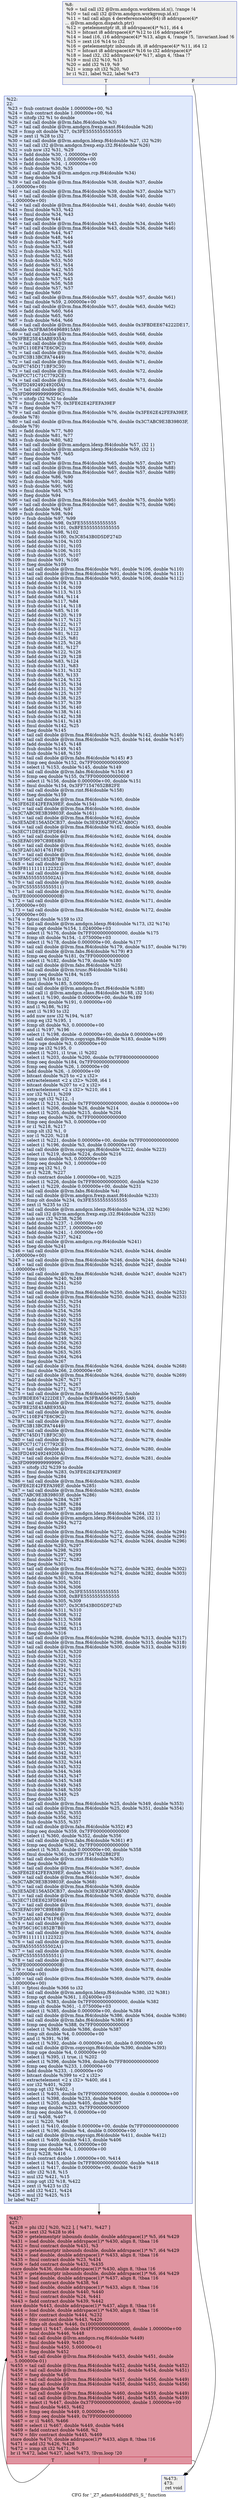digraph "CFG for '_Z7_adam64iidddPdS_S_' function" {
	label="CFG for '_Z7_adam64iidddPdS_S_' function";

	Node0x59244d0 [shape=record,color="#3d50c3ff", style=filled, fillcolor="#dedcdb70",label="{%8:\l  %9 = tail call i32 @llvm.amdgcn.workitem.id.x(), !range !4\l  %10 = tail call i32 @llvm.amdgcn.workgroup.id.x()\l  %11 = tail call align 4 dereferenceable(64) i8 addrspace(4)*\l... @llvm.amdgcn.dispatch.ptr()\l  %12 = getelementptr i8, i8 addrspace(4)* %11, i64 4\l  %13 = bitcast i8 addrspace(4)* %12 to i16 addrspace(4)*\l  %14 = load i16, i16 addrspace(4)* %13, align 4, !range !5, !invariant.load !6\l  %15 = zext i16 %14 to i32\l  %16 = getelementptr inbounds i8, i8 addrspace(4)* %11, i64 12\l  %17 = bitcast i8 addrspace(4)* %16 to i32 addrspace(4)*\l  %18 = load i32, i32 addrspace(4)* %17, align 4, !tbaa !7\l  %19 = mul i32 %10, %15\l  %20 = add i32 %19, %9\l  %21 = icmp slt i32 %20, %0\l  br i1 %21, label %22, label %473\l|{<s0>T|<s1>F}}"];
	Node0x59244d0:s0 -> Node0x59266d0;
	Node0x59244d0:s1 -> Node0x5926760;
	Node0x59266d0 [shape=record,color="#3d50c3ff", style=filled, fillcolor="#b9d0f970",label="{%22:\l22:                                               \l  %23 = fsub contract double 1.000000e+00, %3\l  %24 = fsub contract double 1.000000e+00, %4\l  %25 = sitofp i32 %1 to double\l  %26 = tail call double @llvm.fabs.f64(double %3)\l  %27 = tail call double @llvm.amdgcn.frexp.mant.f64(double %26)\l  %28 = fcmp olt double %27, 0x3FE5555555555555\l  %29 = zext i1 %28 to i32\l  %30 = tail call double @llvm.amdgcn.ldexp.f64(double %27, i32 %29)\l  %31 = tail call i32 @llvm.amdgcn.frexp.exp.i32.f64(double %26)\l  %32 = sub nsw i32 %31, %29\l  %33 = fadd double %30, -1.000000e+00\l  %34 = fadd double %30, 1.000000e+00\l  %35 = fadd double %34, -1.000000e+00\l  %36 = fsub double %30, %35\l  %37 = tail call double @llvm.amdgcn.rcp.f64(double %34)\l  %38 = fneg double %34\l  %39 = tail call double @llvm.fma.f64(double %38, double %37, double\l... 1.000000e+00)\l  %40 = tail call double @llvm.fma.f64(double %39, double %37, double %37)\l  %41 = tail call double @llvm.fma.f64(double %38, double %40, double\l... 1.000000e+00)\l  %42 = tail call double @llvm.fma.f64(double %41, double %40, double %40)\l  %43 = fmul double %33, %42\l  %44 = fmul double %34, %43\l  %45 = fneg double %44\l  %46 = tail call double @llvm.fma.f64(double %43, double %34, double %45)\l  %47 = tail call double @llvm.fma.f64(double %43, double %36, double %46)\l  %48 = fadd double %44, %47\l  %49 = fsub double %48, %44\l  %50 = fsub double %47, %49\l  %51 = fsub double %33, %48\l  %52 = fsub double %33, %51\l  %53 = fsub double %52, %48\l  %54 = fsub double %53, %50\l  %55 = fadd double %51, %54\l  %56 = fmul double %42, %55\l  %57 = fadd double %43, %56\l  %58 = fsub double %57, %43\l  %59 = fsub double %56, %58\l  %60 = fmul double %57, %57\l  %61 = fneg double %60\l  %62 = tail call double @llvm.fma.f64(double %57, double %57, double %61)\l  %63 = fmul double %59, 2.000000e+00\l  %64 = tail call double @llvm.fma.f64(double %57, double %63, double %62)\l  %65 = fadd double %60, %64\l  %66 = fsub double %65, %60\l  %67 = fsub double %64, %66\l  %68 = tail call double @llvm.fma.f64(double %65, double 0x3FBDEE674222DE17,\l... double 0x3FBA6564968915A9)\l  %69 = tail call double @llvm.fma.f64(double %65, double %68, double\l... 0x3FBE25E43ABE935A)\l  %70 = tail call double @llvm.fma.f64(double %65, double %69, double\l... 0x3FC110EF47E6C9C2)\l  %71 = tail call double @llvm.fma.f64(double %65, double %70, double\l... 0x3FC3B13BCFA74449)\l  %72 = tail call double @llvm.fma.f64(double %65, double %71, double\l... 0x3FC745D171BF3C30)\l  %73 = tail call double @llvm.fma.f64(double %65, double %72, double\l... 0x3FCC71C71C7792CE)\l  %74 = tail call double @llvm.fma.f64(double %65, double %73, double\l... 0x3FD24924924920DA)\l  %75 = tail call double @llvm.fma.f64(double %65, double %74, double\l... 0x3FD999999999999C)\l  %76 = sitofp i32 %32 to double\l  %77 = fmul double %76, 0x3FE62E42FEFA39EF\l  %78 = fneg double %77\l  %79 = tail call double @llvm.fma.f64(double %76, double 0x3FE62E42FEFA39EF,\l... double %78)\l  %80 = tail call double @llvm.fma.f64(double %76, double 0x3C7ABC9E3B39803F,\l... double %79)\l  %81 = fadd double %77, %80\l  %82 = fsub double %81, %77\l  %83 = fsub double %80, %82\l  %84 = tail call double @llvm.amdgcn.ldexp.f64(double %57, i32 1)\l  %85 = tail call double @llvm.amdgcn.ldexp.f64(double %59, i32 1)\l  %86 = fmul double %57, %65\l  %87 = fneg double %86\l  %88 = tail call double @llvm.fma.f64(double %65, double %57, double %87)\l  %89 = tail call double @llvm.fma.f64(double %65, double %59, double %88)\l  %90 = tail call double @llvm.fma.f64(double %67, double %57, double %89)\l  %91 = fadd double %86, %90\l  %92 = fsub double %91, %86\l  %93 = fsub double %90, %92\l  %94 = fmul double %65, %75\l  %95 = fneg double %94\l  %96 = tail call double @llvm.fma.f64(double %65, double %75, double %95)\l  %97 = tail call double @llvm.fma.f64(double %67, double %75, double %96)\l  %98 = fadd double %94, %97\l  %99 = fsub double %98, %94\l  %100 = fsub double %97, %99\l  %101 = fadd double %98, 0x3FE5555555555555\l  %102 = fadd double %101, 0xBFE5555555555555\l  %103 = fsub double %98, %102\l  %104 = fadd double %100, 0x3C8543B0D5DF274D\l  %105 = fadd double %104, %103\l  %106 = fadd double %101, %105\l  %107 = fsub double %106, %101\l  %108 = fsub double %105, %107\l  %109 = fmul double %91, %106\l  %110 = fneg double %109\l  %111 = tail call double @llvm.fma.f64(double %91, double %106, double %110)\l  %112 = tail call double @llvm.fma.f64(double %91, double %108, double %111)\l  %113 = tail call double @llvm.fma.f64(double %93, double %106, double %112)\l  %114 = fadd double %109, %113\l  %115 = fsub double %114, %109\l  %116 = fsub double %113, %115\l  %117 = fadd double %84, %114\l  %118 = fsub double %117, %84\l  %119 = fsub double %114, %118\l  %120 = fadd double %85, %116\l  %121 = fadd double %120, %119\l  %122 = fadd double %117, %121\l  %123 = fsub double %122, %117\l  %124 = fsub double %121, %123\l  %125 = fadd double %81, %122\l  %126 = fsub double %125, %81\l  %127 = fsub double %125, %126\l  %128 = fsub double %81, %127\l  %129 = fsub double %122, %126\l  %130 = fadd double %129, %128\l  %131 = fadd double %83, %124\l  %132 = fsub double %131, %83\l  %133 = fsub double %131, %132\l  %134 = fsub double %83, %133\l  %135 = fsub double %124, %132\l  %136 = fadd double %135, %134\l  %137 = fadd double %131, %130\l  %138 = fadd double %125, %137\l  %139 = fsub double %138, %125\l  %140 = fsub double %137, %139\l  %141 = fadd double %136, %140\l  %142 = fadd double %138, %141\l  %143 = fsub double %142, %138\l  %144 = fsub double %141, %143\l  %145 = fmul double %142, %25\l  %146 = fneg double %145\l  %147 = tail call double @llvm.fma.f64(double %25, double %142, double %146)\l  %148 = tail call double @llvm.fma.f64(double %25, double %144, double %147)\l  %149 = fadd double %145, %148\l  %150 = fsub double %149, %145\l  %151 = fsub double %148, %150\l  %152 = tail call double @llvm.fabs.f64(double %145) #3\l  %153 = fcmp oeq double %152, 0x7FF0000000000000\l  %154 = select i1 %153, double %145, double %149\l  %155 = tail call double @llvm.fabs.f64(double %154) #3\l  %156 = fcmp oeq double %155, 0x7FF0000000000000\l  %157 = select i1 %156, double 0.000000e+00, double %151\l  %158 = fmul double %154, 0x3FF71547652B82FE\l  %159 = tail call double @llvm.rint.f64(double %158)\l  %160 = fneg double %159\l  %161 = tail call double @llvm.fma.f64(double %160, double\l... 0x3FE62E42FEFA39EF, double %154)\l  %162 = tail call double @llvm.fma.f64(double %160, double\l... 0x3C7ABC9E3B39803F, double %161)\l  %163 = tail call double @llvm.fma.f64(double %162, double\l... 0x3E5ADE156A5DCB37, double 0x3E928AF3FCA7AB0C)\l  %164 = tail call double @llvm.fma.f64(double %162, double %163, double\l... 0x3EC71DEE623FDE64)\l  %165 = tail call double @llvm.fma.f64(double %162, double %164, double\l... 0x3EFA01997C89E6B0)\l  %166 = tail call double @llvm.fma.f64(double %162, double %165, double\l... 0x3F2A01A014761F6E)\l  %167 = tail call double @llvm.fma.f64(double %162, double %166, double\l... 0x3F56C16C1852B7B0)\l  %168 = tail call double @llvm.fma.f64(double %162, double %167, double\l... 0x3F81111111122322)\l  %169 = tail call double @llvm.fma.f64(double %162, double %168, double\l... 0x3FA55555555502A1)\l  %170 = tail call double @llvm.fma.f64(double %162, double %169, double\l... 0x3FC5555555555511)\l  %171 = tail call double @llvm.fma.f64(double %162, double %170, double\l... 0x3FE000000000000B)\l  %172 = tail call double @llvm.fma.f64(double %162, double %171, double\l... 1.000000e+00)\l  %173 = tail call double @llvm.fma.f64(double %162, double %172, double\l... 1.000000e+00)\l  %174 = fptosi double %159 to i32\l  %175 = tail call double @llvm.amdgcn.ldexp.f64(double %173, i32 %174)\l  %176 = fcmp ogt double %154, 1.024000e+03\l  %177 = select i1 %176, double 0x7FF0000000000000, double %175\l  %178 = fcmp olt double %154, -1.075000e+03\l  %179 = select i1 %178, double 0.000000e+00, double %177\l  %180 = tail call double @llvm.fma.f64(double %179, double %157, double %179)\l  %181 = tail call double @llvm.fabs.f64(double %179) #3\l  %182 = fcmp oeq double %181, 0x7FF0000000000000\l  %183 = select i1 %182, double %179, double %180\l  %184 = tail call double @llvm.fabs.f64(double %25)\l  %185 = tail call double @llvm.trunc.f64(double %184)\l  %186 = fcmp oeq double %184, %185\l  %187 = zext i1 %186 to i32\l  %188 = fmul double %185, 5.000000e-01\l  %189 = tail call double @llvm.amdgcn.fract.f64(double %188)\l  %190 = tail call i1 @llvm.amdgcn.class.f64(double %188, i32 516)\l  %191 = select i1 %190, double 0.000000e+00, double %189\l  %192 = fcmp oeq double %191, 0.000000e+00\l  %193 = and i1 %186, %192\l  %194 = zext i1 %193 to i32\l  %195 = add nuw nsw i32 %194, %187\l  %196 = icmp eq i32 %195, 1\l  %197 = fcmp olt double %3, 0.000000e+00\l  %198 = and i1 %197, %196\l  %199 = select i1 %198, double -0.000000e+00, double 0.000000e+00\l  %200 = tail call double @llvm.copysign.f64(double %183, double %199)\l  %201 = fcmp uge double %3, 0.000000e+00\l  %202 = icmp ne i32 %195, 0\l  %203 = select i1 %201, i1 true, i1 %202\l  %204 = select i1 %203, double %200, double 0x7FF8000000000000\l  %205 = fcmp oeq double %184, 0x7FF0000000000000\l  %206 = fcmp oeq double %26, 1.000000e+00\l  %207 = fadd double %26, -1.000000e+00\l  %208 = bitcast double %25 to \<2 x i32\>\l  %209 = extractelement \<2 x i32\> %208, i64 1\l  %210 = bitcast double %207 to \<2 x i32\>\l  %211 = extractelement \<2 x i32\> %210, i64 1\l  %212 = xor i32 %211, %209\l  %213 = icmp sgt i32 %212, -1\l  %214 = select i1 %213, double 0x7FF0000000000000, double 0.000000e+00\l  %215 = select i1 %206, double %26, double %214\l  %216 = select i1 %205, double %215, double %204\l  %217 = fcmp oeq double %26, 0x7FF0000000000000\l  %218 = fcmp oeq double %3, 0.000000e+00\l  %219 = or i1 %218, %217\l  %220 = icmp slt i32 %1, 0\l  %221 = xor i1 %220, %218\l  %222 = select i1 %221, double 0.000000e+00, double 0x7FF0000000000000\l  %223 = select i1 %196, double %3, double 0.000000e+00\l  %224 = tail call double @llvm.copysign.f64(double %222, double %223)\l  %225 = select i1 %219, double %224, double %216\l  %226 = fcmp uno double %3, 0.000000e+00\l  %227 = fcmp oeq double %3, 1.000000e+00\l  %228 = icmp eq i32 %1, 0\l  %229 = or i1 %228, %227\l  %230 = fsub contract double 1.000000e+00, %225\l  %231 = select i1 %226, double 0x7FF8000000000000, double %230\l  %232 = select i1 %229, double 0.000000e+00, double %231\l  %233 = tail call double @llvm.fabs.f64(double %4)\l  %234 = tail call double @llvm.amdgcn.frexp.mant.f64(double %233)\l  %235 = fcmp olt double %234, 0x3FE5555555555555\l  %236 = zext i1 %235 to i32\l  %237 = tail call double @llvm.amdgcn.ldexp.f64(double %234, i32 %236)\l  %238 = tail call i32 @llvm.amdgcn.frexp.exp.i32.f64(double %233)\l  %239 = sub nsw i32 %238, %236\l  %240 = fadd double %237, -1.000000e+00\l  %241 = fadd double %237, 1.000000e+00\l  %242 = fadd double %241, -1.000000e+00\l  %243 = fsub double %237, %242\l  %244 = tail call double @llvm.amdgcn.rcp.f64(double %241)\l  %245 = fneg double %241\l  %246 = tail call double @llvm.fma.f64(double %245, double %244, double\l... 1.000000e+00)\l  %247 = tail call double @llvm.fma.f64(double %246, double %244, double %244)\l  %248 = tail call double @llvm.fma.f64(double %245, double %247, double\l... 1.000000e+00)\l  %249 = tail call double @llvm.fma.f64(double %248, double %247, double %247)\l  %250 = fmul double %240, %249\l  %251 = fmul double %241, %250\l  %252 = fneg double %251\l  %253 = tail call double @llvm.fma.f64(double %250, double %241, double %252)\l  %254 = tail call double @llvm.fma.f64(double %250, double %243, double %253)\l  %255 = fadd double %251, %254\l  %256 = fsub double %255, %251\l  %257 = fsub double %254, %256\l  %258 = fsub double %240, %255\l  %259 = fsub double %240, %258\l  %260 = fsub double %259, %255\l  %261 = fsub double %260, %257\l  %262 = fadd double %258, %261\l  %263 = fmul double %249, %262\l  %264 = fadd double %250, %263\l  %265 = fsub double %264, %250\l  %266 = fsub double %263, %265\l  %267 = fmul double %264, %264\l  %268 = fneg double %267\l  %269 = tail call double @llvm.fma.f64(double %264, double %264, double %268)\l  %270 = fmul double %266, 2.000000e+00\l  %271 = tail call double @llvm.fma.f64(double %264, double %270, double %269)\l  %272 = fadd double %267, %271\l  %273 = fsub double %272, %267\l  %274 = fsub double %271, %273\l  %275 = tail call double @llvm.fma.f64(double %272, double\l... 0x3FBDEE674222DE17, double 0x3FBA6564968915A9)\l  %276 = tail call double @llvm.fma.f64(double %272, double %275, double\l... 0x3FBE25E43ABE935A)\l  %277 = tail call double @llvm.fma.f64(double %272, double %276, double\l... 0x3FC110EF47E6C9C2)\l  %278 = tail call double @llvm.fma.f64(double %272, double %277, double\l... 0x3FC3B13BCFA74449)\l  %279 = tail call double @llvm.fma.f64(double %272, double %278, double\l... 0x3FC745D171BF3C30)\l  %280 = tail call double @llvm.fma.f64(double %272, double %279, double\l... 0x3FCC71C71C7792CE)\l  %281 = tail call double @llvm.fma.f64(double %272, double %280, double\l... 0x3FD24924924920DA)\l  %282 = tail call double @llvm.fma.f64(double %272, double %281, double\l... 0x3FD999999999999C)\l  %283 = sitofp i32 %239 to double\l  %284 = fmul double %283, 0x3FE62E42FEFA39EF\l  %285 = fneg double %284\l  %286 = tail call double @llvm.fma.f64(double %283, double\l... 0x3FE62E42FEFA39EF, double %285)\l  %287 = tail call double @llvm.fma.f64(double %283, double\l... 0x3C7ABC9E3B39803F, double %286)\l  %288 = fadd double %284, %287\l  %289 = fsub double %288, %284\l  %290 = fsub double %287, %289\l  %291 = tail call double @llvm.amdgcn.ldexp.f64(double %264, i32 1)\l  %292 = tail call double @llvm.amdgcn.ldexp.f64(double %266, i32 1)\l  %293 = fmul double %264, %272\l  %294 = fneg double %293\l  %295 = tail call double @llvm.fma.f64(double %272, double %264, double %294)\l  %296 = tail call double @llvm.fma.f64(double %272, double %266, double %295)\l  %297 = tail call double @llvm.fma.f64(double %274, double %264, double %296)\l  %298 = fadd double %293, %297\l  %299 = fsub double %298, %293\l  %300 = fsub double %297, %299\l  %301 = fmul double %272, %282\l  %302 = fneg double %301\l  %303 = tail call double @llvm.fma.f64(double %272, double %282, double %302)\l  %304 = tail call double @llvm.fma.f64(double %274, double %282, double %303)\l  %305 = fadd double %301, %304\l  %306 = fsub double %305, %301\l  %307 = fsub double %304, %306\l  %308 = fadd double %305, 0x3FE5555555555555\l  %309 = fadd double %308, 0xBFE5555555555555\l  %310 = fsub double %305, %309\l  %311 = fadd double %307, 0x3C8543B0D5DF274D\l  %312 = fadd double %311, %310\l  %313 = fadd double %308, %312\l  %314 = fsub double %313, %308\l  %315 = fsub double %312, %314\l  %316 = fmul double %298, %313\l  %317 = fneg double %316\l  %318 = tail call double @llvm.fma.f64(double %298, double %313, double %317)\l  %319 = tail call double @llvm.fma.f64(double %298, double %315, double %318)\l  %320 = tail call double @llvm.fma.f64(double %300, double %313, double %319)\l  %321 = fadd double %316, %320\l  %322 = fsub double %321, %316\l  %323 = fsub double %320, %322\l  %324 = fadd double %291, %321\l  %325 = fsub double %324, %291\l  %326 = fsub double %321, %325\l  %327 = fadd double %292, %323\l  %328 = fadd double %327, %326\l  %329 = fadd double %324, %328\l  %330 = fsub double %329, %324\l  %331 = fsub double %328, %330\l  %332 = fadd double %288, %329\l  %333 = fsub double %332, %288\l  %334 = fsub double %332, %333\l  %335 = fsub double %288, %334\l  %336 = fsub double %329, %333\l  %337 = fadd double %336, %335\l  %338 = fadd double %290, %331\l  %339 = fsub double %338, %290\l  %340 = fsub double %338, %339\l  %341 = fsub double %290, %340\l  %342 = fsub double %331, %339\l  %343 = fadd double %342, %341\l  %344 = fadd double %338, %337\l  %345 = fadd double %332, %344\l  %346 = fsub double %345, %332\l  %347 = fsub double %344, %346\l  %348 = fadd double %343, %347\l  %349 = fadd double %345, %348\l  %350 = fsub double %349, %345\l  %351 = fsub double %348, %350\l  %352 = fmul double %349, %25\l  %353 = fneg double %352\l  %354 = tail call double @llvm.fma.f64(double %25, double %349, double %353)\l  %355 = tail call double @llvm.fma.f64(double %25, double %351, double %354)\l  %356 = fadd double %352, %355\l  %357 = fsub double %356, %352\l  %358 = fsub double %355, %357\l  %359 = tail call double @llvm.fabs.f64(double %352) #3\l  %360 = fcmp oeq double %359, 0x7FF0000000000000\l  %361 = select i1 %360, double %352, double %356\l  %362 = tail call double @llvm.fabs.f64(double %361) #3\l  %363 = fcmp oeq double %362, 0x7FF0000000000000\l  %364 = select i1 %363, double 0.000000e+00, double %358\l  %365 = fmul double %361, 0x3FF71547652B82FE\l  %366 = tail call double @llvm.rint.f64(double %365)\l  %367 = fneg double %366\l  %368 = tail call double @llvm.fma.f64(double %367, double\l... 0x3FE62E42FEFA39EF, double %361)\l  %369 = tail call double @llvm.fma.f64(double %367, double\l... 0x3C7ABC9E3B39803F, double %368)\l  %370 = tail call double @llvm.fma.f64(double %369, double\l... 0x3E5ADE156A5DCB37, double 0x3E928AF3FCA7AB0C)\l  %371 = tail call double @llvm.fma.f64(double %369, double %370, double\l... 0x3EC71DEE623FDE64)\l  %372 = tail call double @llvm.fma.f64(double %369, double %371, double\l... 0x3EFA01997C89E6B0)\l  %373 = tail call double @llvm.fma.f64(double %369, double %372, double\l... 0x3F2A01A014761F6E)\l  %374 = tail call double @llvm.fma.f64(double %369, double %373, double\l... 0x3F56C16C1852B7B0)\l  %375 = tail call double @llvm.fma.f64(double %369, double %374, double\l... 0x3F81111111122322)\l  %376 = tail call double @llvm.fma.f64(double %369, double %375, double\l... 0x3FA55555555502A1)\l  %377 = tail call double @llvm.fma.f64(double %369, double %376, double\l... 0x3FC5555555555511)\l  %378 = tail call double @llvm.fma.f64(double %369, double %377, double\l... 0x3FE000000000000B)\l  %379 = tail call double @llvm.fma.f64(double %369, double %378, double\l... 1.000000e+00)\l  %380 = tail call double @llvm.fma.f64(double %369, double %379, double\l... 1.000000e+00)\l  %381 = fptosi double %366 to i32\l  %382 = tail call double @llvm.amdgcn.ldexp.f64(double %380, i32 %381)\l  %383 = fcmp ogt double %361, 1.024000e+03\l  %384 = select i1 %383, double 0x7FF0000000000000, double %382\l  %385 = fcmp olt double %361, -1.075000e+03\l  %386 = select i1 %385, double 0.000000e+00, double %384\l  %387 = tail call double @llvm.fma.f64(double %386, double %364, double %386)\l  %388 = tail call double @llvm.fabs.f64(double %386) #3\l  %389 = fcmp oeq double %388, 0x7FF0000000000000\l  %390 = select i1 %389, double %386, double %387\l  %391 = fcmp olt double %4, 0.000000e+00\l  %392 = and i1 %391, %196\l  %393 = select i1 %392, double -0.000000e+00, double 0.000000e+00\l  %394 = tail call double @llvm.copysign.f64(double %390, double %393)\l  %395 = fcmp uge double %4, 0.000000e+00\l  %396 = select i1 %395, i1 true, i1 %202\l  %397 = select i1 %396, double %394, double 0x7FF8000000000000\l  %398 = fcmp oeq double %233, 1.000000e+00\l  %399 = fadd double %233, -1.000000e+00\l  %400 = bitcast double %399 to \<2 x i32\>\l  %401 = extractelement \<2 x i32\> %400, i64 1\l  %402 = xor i32 %401, %209\l  %403 = icmp sgt i32 %402, -1\l  %404 = select i1 %403, double 0x7FF0000000000000, double 0.000000e+00\l  %405 = select i1 %398, double %233, double %404\l  %406 = select i1 %205, double %405, double %397\l  %407 = fcmp oeq double %233, 0x7FF0000000000000\l  %408 = fcmp oeq double %4, 0.000000e+00\l  %409 = or i1 %408, %407\l  %410 = xor i1 %220, %408\l  %411 = select i1 %410, double 0.000000e+00, double 0x7FF0000000000000\l  %412 = select i1 %196, double %4, double 0.000000e+00\l  %413 = tail call double @llvm.copysign.f64(double %411, double %412)\l  %414 = select i1 %409, double %413, double %406\l  %415 = fcmp uno double %4, 0.000000e+00\l  %416 = fcmp oeq double %4, 1.000000e+00\l  %417 = or i1 %228, %416\l  %418 = fsub contract double 1.000000e+00, %414\l  %419 = select i1 %415, double 0x7FF8000000000000, double %418\l  %420 = select i1 %417, double 0.000000e+00, double %419\l  %421 = udiv i32 %18, %15\l  %422 = mul i32 %421, %15\l  %423 = icmp ugt i32 %18, %422\l  %424 = zext i1 %423 to i32\l  %425 = add i32 %421, %424\l  %426 = mul i32 %425, %15\l  br label %427\l}"];
	Node0x59266d0 -> Node0x593c620;
	Node0x593c620 [shape=record,color="#b70d28ff", style=filled, fillcolor="#b70d2870",label="{%427:\l427:                                              \l  %428 = phi i32 [ %20, %22 ], [ %471, %427 ]\l  %429 = sext i32 %428 to i64\l  %430 = getelementptr inbounds double, double addrspace(1)* %5, i64 %429\l  %431 = load double, double addrspace(1)* %430, align 8, !tbaa !16\l  %432 = fmul contract double %431, %3\l  %433 = getelementptr inbounds double, double addrspace(1)* %7, i64 %429\l  %434 = load double, double addrspace(1)* %433, align 8, !tbaa !16\l  %435 = fmul contract double %23, %434\l  %436 = fadd contract double %432, %435\l  store double %436, double addrspace(1)* %430, align 8, !tbaa !16\l  %437 = getelementptr inbounds double, double addrspace(1)* %6, i64 %429\l  %438 = load double, double addrspace(1)* %437, align 8, !tbaa !16\l  %439 = fmul contract double %438, %4\l  %440 = load double, double addrspace(1)* %433, align 8, !tbaa !16\l  %441 = fmul contract double %440, %440\l  %442 = fmul contract double %24, %441\l  %443 = fadd contract double %439, %442\l  store double %443, double addrspace(1)* %437, align 8, !tbaa !16\l  %444 = load double, double addrspace(1)* %430, align 8, !tbaa !16\l  %445 = fdiv contract double %444, %232\l  %446 = fdiv contract double %443, %420\l  %447 = fcmp olt double %446, 0x1000000000000000\l  %448 = select i1 %447, double 0x4FF0000000000000, double 1.000000e+00\l  %449 = fmul double %446, %448\l  %450 = tail call double @llvm.amdgcn.rsq.f64(double %449)\l  %451 = fmul double %449, %450\l  %452 = fmul double %450, 5.000000e-01\l  %453 = fneg double %452\l  %454 = tail call double @llvm.fma.f64(double %453, double %451, double\l... 5.000000e-01)\l  %455 = tail call double @llvm.fma.f64(double %452, double %454, double %452)\l  %456 = tail call double @llvm.fma.f64(double %451, double %454, double %451)\l  %457 = fneg double %456\l  %458 = tail call double @llvm.fma.f64(double %457, double %456, double %449)\l  %459 = tail call double @llvm.fma.f64(double %458, double %455, double %456)\l  %460 = fneg double %459\l  %461 = tail call double @llvm.fma.f64(double %460, double %459, double %449)\l  %462 = tail call double @llvm.fma.f64(double %461, double %455, double %459)\l  %463 = select i1 %447, double 0x37F0000000000000, double 1.000000e+00\l  %464 = fmul double %463, %462\l  %465 = fcmp oeq double %449, 0.000000e+00\l  %466 = fcmp oeq double %449, 0x7FF0000000000000\l  %467 = or i1 %465, %466\l  %468 = select i1 %467, double %449, double %464\l  %469 = fadd contract double %468, %2\l  %470 = fdiv contract double %445, %469\l  store double %470, double addrspace(1)* %433, align 8, !tbaa !16\l  %471 = add i32 %426, %428\l  %472 = icmp slt i32 %471, %0\l  br i1 %472, label %427, label %473, !llvm.loop !20\l|{<s0>T|<s1>F}}"];
	Node0x593c620:s0 -> Node0x593c620;
	Node0x593c620:s1 -> Node0x5926760;
	Node0x5926760 [shape=record,color="#3d50c3ff", style=filled, fillcolor="#dedcdb70",label="{%473:\l473:                                              \l  ret void\l}"];
}
